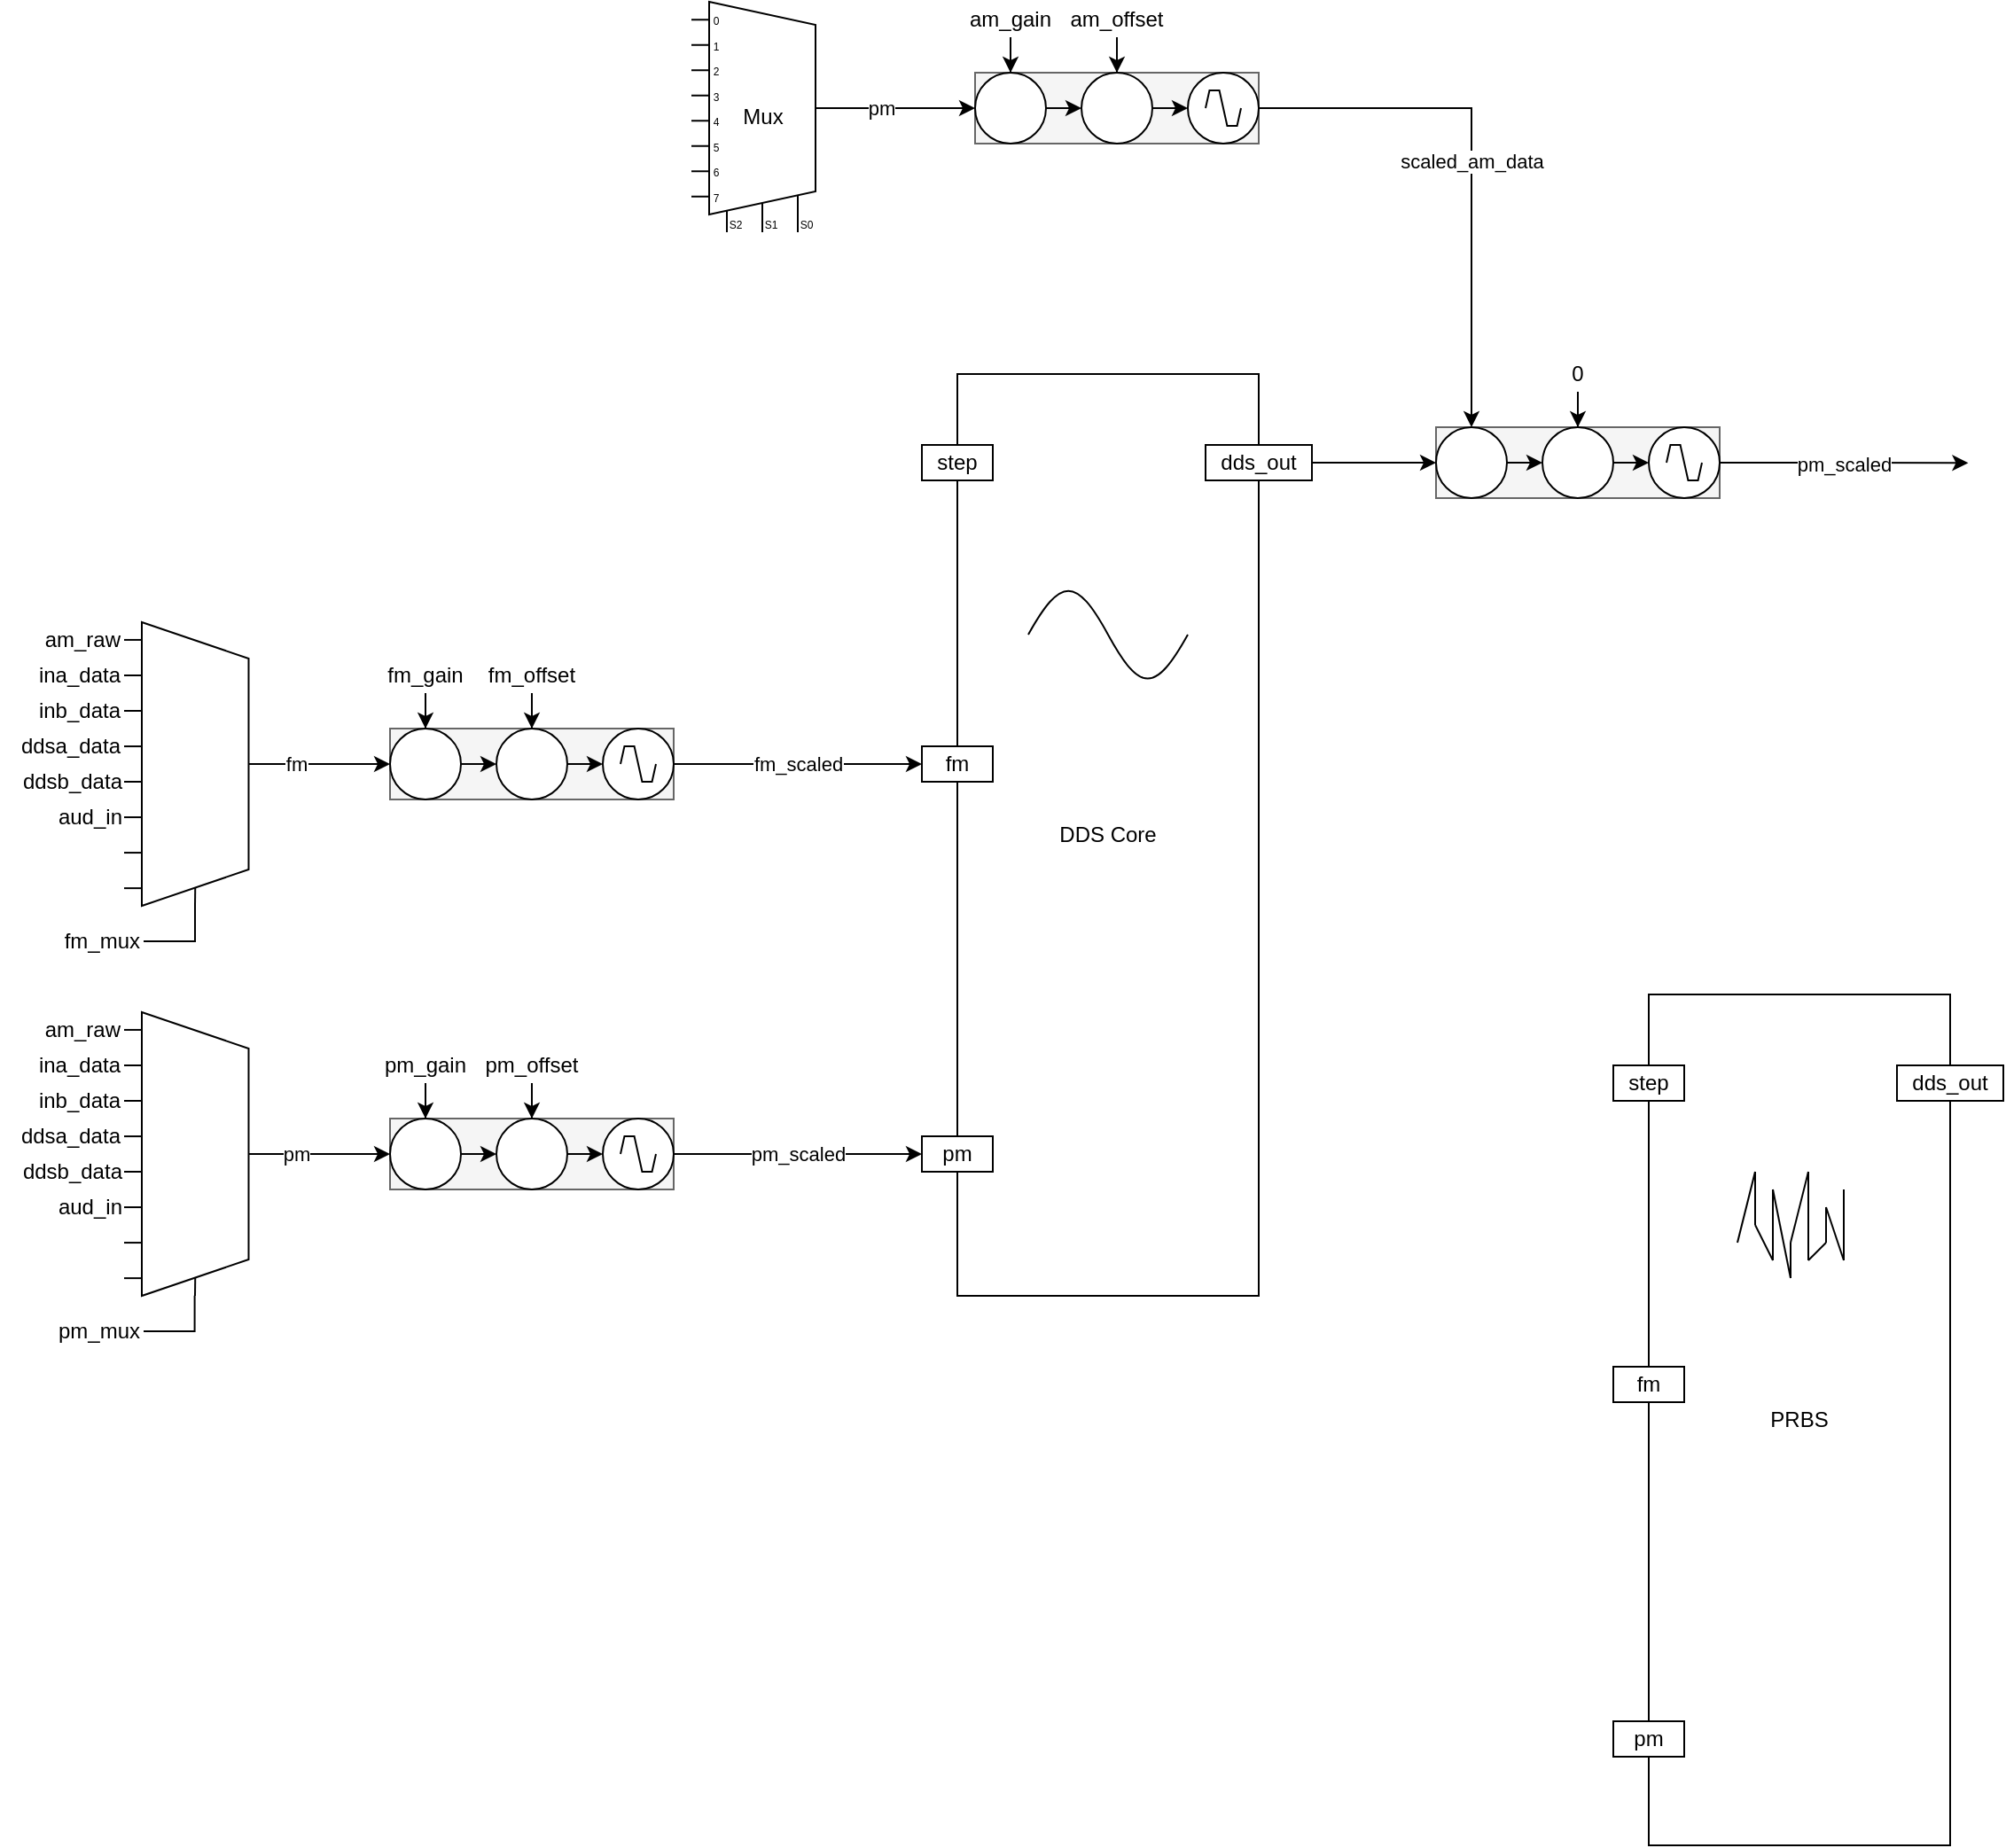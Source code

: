 <mxfile version="12.4.3" type="github" pages="1">
  <diagram id="ARlySnIh4Fg0utdHiu1E" name="Page-1">
    <mxGraphModel dx="1686" dy="1264" grid="1" gridSize="10" guides="1" tooltips="1" connect="1" arrows="1" fold="1" page="1" pageScale="1" pageWidth="4681" pageHeight="3300" math="0" shadow="0">
      <root>
        <mxCell id="0"/>
        <mxCell id="1" parent="0"/>
        <mxCell id="f3gElK0zdPHBt8XRck2W-64" value="PRBS" style="rounded=0;whiteSpace=wrap;html=1;" vertex="1" parent="1">
          <mxGeometry x="1110" y="790" width="170" height="480" as="geometry"/>
        </mxCell>
        <mxCell id="NjvX_le-xmu8w4d36AcX-5" value="DDS Core" style="rounded=0;whiteSpace=wrap;html=1;" parent="1" vertex="1">
          <mxGeometry x="720" y="440" width="170" height="520" as="geometry"/>
        </mxCell>
        <mxCell id="NjvX_le-xmu8w4d36AcX-18" value="fm" style="rounded=0;whiteSpace=wrap;html=1;" parent="1" vertex="1">
          <mxGeometry x="700" y="650" width="40" height="20" as="geometry"/>
        </mxCell>
        <mxCell id="NjvX_le-xmu8w4d36AcX-19" value="pm" style="rounded=0;whiteSpace=wrap;html=1;" parent="1" vertex="1">
          <mxGeometry x="700" y="870" width="40" height="20" as="geometry"/>
        </mxCell>
        <mxCell id="NjvX_le-xmu8w4d36AcX-32" value="pm_scaled" style="edgeStyle=orthogonalEdgeStyle;rounded=0;orthogonalLoop=1;jettySize=auto;html=1;entryX=0;entryY=0.5;entryDx=0;entryDy=0;exitX=1;exitY=0.5;exitDx=0;exitDy=0;" parent="1" source="NjvX_le-xmu8w4d36AcX-39" target="NjvX_le-xmu8w4d36AcX-19" edge="1">
          <mxGeometry relative="1" as="geometry">
            <mxPoint x="640" y="880" as="targetPoint"/>
          </mxGeometry>
        </mxCell>
        <mxCell id="NjvX_le-xmu8w4d36AcX-25" value="pm" style="edgeStyle=orthogonalEdgeStyle;rounded=0;orthogonalLoop=1;jettySize=auto;html=1;exitX=0.5;exitY=0;exitDx=0;exitDy=0;entryX=0;entryY=0.5;entryDx=0;entryDy=0;" parent="1" source="f3gElK0zdPHBt8XRck2W-112" target="NjvX_le-xmu8w4d36AcX-45" edge="1">
          <mxGeometry x="-0.34" relative="1" as="geometry">
            <mxPoint as="offset"/>
            <mxPoint x="310" y="880" as="targetPoint"/>
            <mxPoint x="319.81" y="879.857" as="sourcePoint"/>
          </mxGeometry>
        </mxCell>
        <mxCell id="NjvX_le-xmu8w4d36AcX-27" value="" style="edgeStyle=orthogonalEdgeStyle;rounded=0;orthogonalLoop=1;jettySize=auto;html=1;entryX=0.5;entryY=0;entryDx=0;entryDy=0;" parent="1" source="NjvX_le-xmu8w4d36AcX-28" target="NjvX_le-xmu8w4d36AcX-45" edge="1">
          <mxGeometry relative="1" as="geometry">
            <mxPoint x="420" y="860" as="targetPoint"/>
          </mxGeometry>
        </mxCell>
        <mxCell id="NjvX_le-xmu8w4d36AcX-28" value="pm_gain" style="text;html=1;strokeColor=none;fillColor=none;align=center;verticalAlign=middle;whiteSpace=wrap;rounded=0;" parent="1" vertex="1">
          <mxGeometry x="390" y="820" width="60" height="20" as="geometry"/>
        </mxCell>
        <mxCell id="NjvX_le-xmu8w4d36AcX-29" value="" style="edgeStyle=orthogonalEdgeStyle;rounded=0;orthogonalLoop=1;jettySize=auto;html=1;entryX=0.5;entryY=0;entryDx=0;entryDy=0;" parent="1" source="NjvX_le-xmu8w4d36AcX-30" target="NjvX_le-xmu8w4d36AcX-42" edge="1">
          <mxGeometry relative="1" as="geometry">
            <mxPoint x="500" y="860" as="targetPoint"/>
          </mxGeometry>
        </mxCell>
        <mxCell id="NjvX_le-xmu8w4d36AcX-30" value="&lt;div&gt;pm_offset&lt;/div&gt;" style="text;html=1;strokeColor=none;fillColor=none;align=center;verticalAlign=middle;whiteSpace=wrap;rounded=0;" parent="1" vertex="1">
          <mxGeometry x="450" y="820" width="60" height="20" as="geometry"/>
        </mxCell>
        <mxCell id="f3gElK0zdPHBt8XRck2W-62" style="edgeStyle=orthogonalEdgeStyle;rounded=0;orthogonalLoop=1;jettySize=auto;html=1;exitX=1;exitY=0.5;exitDx=0;exitDy=0;entryX=0;entryY=0.5;entryDx=0;entryDy=0;" edge="1" parent="1" source="NjvX_le-xmu8w4d36AcX-33" target="f3gElK0zdPHBt8XRck2W-52">
          <mxGeometry relative="1" as="geometry"/>
        </mxCell>
        <mxCell id="NjvX_le-xmu8w4d36AcX-33" value="dds_out" style="rounded=0;whiteSpace=wrap;html=1;" parent="1" vertex="1">
          <mxGeometry x="860" y="480" width="60" height="20" as="geometry"/>
        </mxCell>
        <mxCell id="NjvX_le-xmu8w4d36AcX-35" value="step" style="rounded=0;whiteSpace=wrap;html=1;" parent="1" vertex="1">
          <mxGeometry x="700" y="480" width="40" height="20" as="geometry"/>
        </mxCell>
        <mxCell id="NjvX_le-xmu8w4d36AcX-36" value="" style="pointerEvents=1;verticalLabelPosition=bottom;shadow=0;dashed=0;align=center;html=1;verticalAlign=top;shape=mxgraph.electrical.waveforms.sine_wave;" parent="1" vertex="1">
          <mxGeometry x="760" y="554" width="90" height="66.18" as="geometry"/>
        </mxCell>
        <mxCell id="NjvX_le-xmu8w4d36AcX-55" value="" style="group" parent="1" vertex="1" connectable="0">
          <mxGeometry x="400" y="860" width="160" height="40" as="geometry"/>
        </mxCell>
        <mxCell id="NjvX_le-xmu8w4d36AcX-38" value="" style="rounded=0;whiteSpace=wrap;html=1;fillColor=#f5f5f5;strokeColor=#666666;fontColor=#333333;" parent="NjvX_le-xmu8w4d36AcX-55" vertex="1">
          <mxGeometry width="160" height="40" as="geometry"/>
        </mxCell>
        <mxCell id="NjvX_le-xmu8w4d36AcX-48" value="" style="group" parent="NjvX_le-xmu8w4d36AcX-55" vertex="1" connectable="0">
          <mxGeometry width="40" height="40" as="geometry"/>
        </mxCell>
        <mxCell id="NjvX_le-xmu8w4d36AcX-45" value="" style="ellipse;whiteSpace=wrap;html=1;aspect=fixed;" parent="NjvX_le-xmu8w4d36AcX-48" vertex="1">
          <mxGeometry width="40" height="40" as="geometry"/>
        </mxCell>
        <mxCell id="NjvX_le-xmu8w4d36AcX-47" value="" style="shape=image;html=1;verticalAlign=top;verticalLabelPosition=bottom;labelBackgroundColor=#ffffff;imageAspect=0;aspect=fixed;image=https://cdn4.iconfinder.com/data/icons/integral/128/cross-128.png" parent="NjvX_le-xmu8w4d36AcX-48" vertex="1">
          <mxGeometry x="10" y="10" width="20" height="20" as="geometry"/>
        </mxCell>
        <mxCell id="NjvX_le-xmu8w4d36AcX-49" value="" style="group" parent="NjvX_le-xmu8w4d36AcX-55" vertex="1" connectable="0">
          <mxGeometry x="60" width="40" height="40" as="geometry"/>
        </mxCell>
        <mxCell id="NjvX_le-xmu8w4d36AcX-42" value="" style="ellipse;whiteSpace=wrap;html=1;aspect=fixed;" parent="NjvX_le-xmu8w4d36AcX-49" vertex="1">
          <mxGeometry width="40" height="40" as="geometry"/>
        </mxCell>
        <mxCell id="NjvX_le-xmu8w4d36AcX-44" value="" style="shape=image;html=1;verticalAlign=top;verticalLabelPosition=bottom;labelBackgroundColor=#ffffff;imageAspect=0;aspect=fixed;image=https://cdn4.iconfinder.com/data/icons/integral/128/plus-128.png" parent="NjvX_le-xmu8w4d36AcX-49" vertex="1">
          <mxGeometry x="10" y="10" width="20" height="20" as="geometry"/>
        </mxCell>
        <mxCell id="NjvX_le-xmu8w4d36AcX-22" value="" style="edgeStyle=orthogonalEdgeStyle;rounded=0;orthogonalLoop=1;jettySize=auto;html=1;exitX=1;exitY=0.5;exitDx=0;exitDy=0;entryX=0;entryY=0.5;entryDx=0;entryDy=0;" parent="NjvX_le-xmu8w4d36AcX-55" source="NjvX_le-xmu8w4d36AcX-45" target="NjvX_le-xmu8w4d36AcX-42" edge="1">
          <mxGeometry relative="1" as="geometry">
            <mxPoint x="40" y="20" as="sourcePoint"/>
            <mxPoint x="80" y="20" as="targetPoint"/>
          </mxGeometry>
        </mxCell>
        <mxCell id="NjvX_le-xmu8w4d36AcX-53" value="" style="group" parent="NjvX_le-xmu8w4d36AcX-55" vertex="1" connectable="0">
          <mxGeometry x="120" width="40" height="40" as="geometry"/>
        </mxCell>
        <mxCell id="NjvX_le-xmu8w4d36AcX-39" value="" style="ellipse;whiteSpace=wrap;html=1;aspect=fixed;" parent="NjvX_le-xmu8w4d36AcX-53" vertex="1">
          <mxGeometry width="40" height="40" as="geometry"/>
        </mxCell>
        <mxCell id="NjvX_le-xmu8w4d36AcX-37" value="" style="pointerEvents=1;verticalLabelPosition=bottom;shadow=0;dashed=0;align=center;html=1;verticalAlign=top;shape=mxgraph.electrical.waveforms.slow_square_wave;" parent="NjvX_le-xmu8w4d36AcX-53" vertex="1">
          <mxGeometry x="10" y="10" width="20" height="20" as="geometry"/>
        </mxCell>
        <mxCell id="NjvX_le-xmu8w4d36AcX-41" style="edgeStyle=orthogonalEdgeStyle;rounded=0;orthogonalLoop=1;jettySize=auto;html=1;exitX=1;exitY=0.5;exitDx=0;exitDy=0;entryX=0;entryY=0.5;entryDx=0;entryDy=0;" parent="NjvX_le-xmu8w4d36AcX-55" source="NjvX_le-xmu8w4d36AcX-42" target="NjvX_le-xmu8w4d36AcX-39" edge="1">
          <mxGeometry relative="1" as="geometry">
            <mxPoint x="120" y="20" as="sourcePoint"/>
          </mxGeometry>
        </mxCell>
        <mxCell id="f3gElK0zdPHBt8XRck2W-1" value="fm_scaled" style="edgeStyle=orthogonalEdgeStyle;rounded=0;orthogonalLoop=1;jettySize=auto;html=1;exitX=1;exitY=0.5;exitDx=0;exitDy=0;entryX=0;entryY=0.5;entryDx=0;entryDy=0;" edge="1" parent="1" source="f3gElK0zdPHBt8XRck2W-18" target="NjvX_le-xmu8w4d36AcX-18">
          <mxGeometry relative="1" as="geometry">
            <mxPoint x="700" y="660" as="targetPoint"/>
          </mxGeometry>
        </mxCell>
        <mxCell id="f3gElK0zdPHBt8XRck2W-2" value="fm" style="edgeStyle=orthogonalEdgeStyle;rounded=0;orthogonalLoop=1;jettySize=auto;html=1;exitX=0.5;exitY=0;exitDx=0;exitDy=0;entryX=0;entryY=0.5;entryDx=0;entryDy=0;" edge="1" parent="1" source="f3gElK0zdPHBt8XRck2W-92" target="f3gElK0zdPHBt8XRck2W-11">
          <mxGeometry x="-0.34" relative="1" as="geometry">
            <mxPoint as="offset"/>
            <mxPoint x="310" y="660" as="targetPoint"/>
            <mxPoint x="319.81" y="659.857" as="sourcePoint"/>
          </mxGeometry>
        </mxCell>
        <mxCell id="f3gElK0zdPHBt8XRck2W-4" value="" style="edgeStyle=orthogonalEdgeStyle;rounded=0;orthogonalLoop=1;jettySize=auto;html=1;entryX=0.5;entryY=0;entryDx=0;entryDy=0;" edge="1" parent="1" source="f3gElK0zdPHBt8XRck2W-5" target="f3gElK0zdPHBt8XRck2W-11">
          <mxGeometry relative="1" as="geometry">
            <mxPoint x="420" y="640" as="targetPoint"/>
          </mxGeometry>
        </mxCell>
        <mxCell id="f3gElK0zdPHBt8XRck2W-5" value="fm_gain" style="text;html=1;strokeColor=none;fillColor=none;align=center;verticalAlign=middle;whiteSpace=wrap;rounded=0;" vertex="1" parent="1">
          <mxGeometry x="390" y="600" width="60" height="20" as="geometry"/>
        </mxCell>
        <mxCell id="f3gElK0zdPHBt8XRck2W-6" value="" style="edgeStyle=orthogonalEdgeStyle;rounded=0;orthogonalLoop=1;jettySize=auto;html=1;entryX=0.5;entryY=0;entryDx=0;entryDy=0;" edge="1" parent="1" source="f3gElK0zdPHBt8XRck2W-7" target="f3gElK0zdPHBt8XRck2W-14">
          <mxGeometry relative="1" as="geometry">
            <mxPoint x="500" y="640" as="targetPoint"/>
          </mxGeometry>
        </mxCell>
        <mxCell id="f3gElK0zdPHBt8XRck2W-7" value="&lt;div&gt;fm_offset&lt;/div&gt;" style="text;html=1;strokeColor=none;fillColor=none;align=center;verticalAlign=middle;whiteSpace=wrap;rounded=0;" vertex="1" parent="1">
          <mxGeometry x="450" y="600" width="60" height="20" as="geometry"/>
        </mxCell>
        <mxCell id="f3gElK0zdPHBt8XRck2W-8" value="" style="group" vertex="1" connectable="0" parent="1">
          <mxGeometry x="400" y="640" width="160" height="40" as="geometry"/>
        </mxCell>
        <mxCell id="f3gElK0zdPHBt8XRck2W-9" value="" style="rounded=0;whiteSpace=wrap;html=1;fillColor=#f5f5f5;strokeColor=#666666;fontColor=#333333;" vertex="1" parent="f3gElK0zdPHBt8XRck2W-8">
          <mxGeometry width="160" height="40" as="geometry"/>
        </mxCell>
        <mxCell id="f3gElK0zdPHBt8XRck2W-10" value="" style="group" vertex="1" connectable="0" parent="f3gElK0zdPHBt8XRck2W-8">
          <mxGeometry width="40" height="40" as="geometry"/>
        </mxCell>
        <mxCell id="f3gElK0zdPHBt8XRck2W-11" value="" style="ellipse;whiteSpace=wrap;html=1;aspect=fixed;" vertex="1" parent="f3gElK0zdPHBt8XRck2W-10">
          <mxGeometry width="40" height="40" as="geometry"/>
        </mxCell>
        <mxCell id="f3gElK0zdPHBt8XRck2W-12" value="" style="shape=image;html=1;verticalAlign=top;verticalLabelPosition=bottom;labelBackgroundColor=#ffffff;imageAspect=0;aspect=fixed;image=https://cdn4.iconfinder.com/data/icons/integral/128/cross-128.png" vertex="1" parent="f3gElK0zdPHBt8XRck2W-10">
          <mxGeometry x="10" y="10" width="20" height="20" as="geometry"/>
        </mxCell>
        <mxCell id="f3gElK0zdPHBt8XRck2W-13" value="" style="group" vertex="1" connectable="0" parent="f3gElK0zdPHBt8XRck2W-8">
          <mxGeometry x="60" width="40" height="40" as="geometry"/>
        </mxCell>
        <mxCell id="f3gElK0zdPHBt8XRck2W-14" value="" style="ellipse;whiteSpace=wrap;html=1;aspect=fixed;" vertex="1" parent="f3gElK0zdPHBt8XRck2W-13">
          <mxGeometry width="40" height="40" as="geometry"/>
        </mxCell>
        <mxCell id="f3gElK0zdPHBt8XRck2W-15" value="" style="shape=image;html=1;verticalAlign=top;verticalLabelPosition=bottom;labelBackgroundColor=#ffffff;imageAspect=0;aspect=fixed;image=https://cdn4.iconfinder.com/data/icons/integral/128/plus-128.png" vertex="1" parent="f3gElK0zdPHBt8XRck2W-13">
          <mxGeometry x="10" y="10" width="20" height="20" as="geometry"/>
        </mxCell>
        <mxCell id="f3gElK0zdPHBt8XRck2W-16" value="" style="edgeStyle=orthogonalEdgeStyle;rounded=0;orthogonalLoop=1;jettySize=auto;html=1;exitX=1;exitY=0.5;exitDx=0;exitDy=0;entryX=0;entryY=0.5;entryDx=0;entryDy=0;" edge="1" parent="f3gElK0zdPHBt8XRck2W-8" source="f3gElK0zdPHBt8XRck2W-11" target="f3gElK0zdPHBt8XRck2W-14">
          <mxGeometry relative="1" as="geometry">
            <mxPoint x="40" y="20" as="sourcePoint"/>
            <mxPoint x="80" y="20" as="targetPoint"/>
          </mxGeometry>
        </mxCell>
        <mxCell id="f3gElK0zdPHBt8XRck2W-17" value="" style="group" vertex="1" connectable="0" parent="f3gElK0zdPHBt8XRck2W-8">
          <mxGeometry x="120" width="40" height="40" as="geometry"/>
        </mxCell>
        <mxCell id="f3gElK0zdPHBt8XRck2W-18" value="" style="ellipse;whiteSpace=wrap;html=1;aspect=fixed;" vertex="1" parent="f3gElK0zdPHBt8XRck2W-17">
          <mxGeometry width="40" height="40" as="geometry"/>
        </mxCell>
        <mxCell id="f3gElK0zdPHBt8XRck2W-19" value="" style="pointerEvents=1;verticalLabelPosition=bottom;shadow=0;dashed=0;align=center;html=1;verticalAlign=top;shape=mxgraph.electrical.waveforms.slow_square_wave;" vertex="1" parent="f3gElK0zdPHBt8XRck2W-17">
          <mxGeometry x="10" y="10" width="20" height="20" as="geometry"/>
        </mxCell>
        <mxCell id="f3gElK0zdPHBt8XRck2W-20" style="edgeStyle=orthogonalEdgeStyle;rounded=0;orthogonalLoop=1;jettySize=auto;html=1;exitX=1;exitY=0.5;exitDx=0;exitDy=0;entryX=0;entryY=0.5;entryDx=0;entryDy=0;" edge="1" parent="f3gElK0zdPHBt8XRck2W-8" source="f3gElK0zdPHBt8XRck2W-14" target="f3gElK0zdPHBt8XRck2W-18">
          <mxGeometry relative="1" as="geometry">
            <mxPoint x="120" y="20" as="sourcePoint"/>
          </mxGeometry>
        </mxCell>
        <mxCell id="f3gElK0zdPHBt8XRck2W-23" value="scaled_am_data" style="edgeStyle=orthogonalEdgeStyle;rounded=0;orthogonalLoop=1;jettySize=auto;html=1;entryX=0.5;entryY=0;entryDx=0;entryDy=0;exitX=1;exitY=0.5;exitDx=0;exitDy=0;" edge="1" parent="1" source="f3gElK0zdPHBt8XRck2W-40" target="f3gElK0zdPHBt8XRck2W-52">
          <mxGeometry x="-0.2" y="-30" relative="1" as="geometry">
            <mxPoint x="1030.207" y="290.138" as="targetPoint"/>
            <mxPoint x="30" y="30" as="offset"/>
          </mxGeometry>
        </mxCell>
        <mxCell id="f3gElK0zdPHBt8XRck2W-24" value="pm" style="edgeStyle=orthogonalEdgeStyle;rounded=0;orthogonalLoop=1;jettySize=auto;html=1;exitX=1;exitY=0.5;exitDx=0;exitDy=-5;exitPerimeter=0;entryX=0;entryY=0.5;entryDx=0;entryDy=0;" edge="1" parent="1" source="f3gElK0zdPHBt8XRck2W-25" target="f3gElK0zdPHBt8XRck2W-33">
          <mxGeometry x="-0.34" relative="1" as="geometry">
            <mxPoint as="offset"/>
            <mxPoint x="640" y="290" as="targetPoint"/>
          </mxGeometry>
        </mxCell>
        <mxCell id="f3gElK0zdPHBt8XRck2W-25" value="Mux" style="shadow=0;dashed=0;align=center;html=1;strokeWidth=1;shape=mxgraph.electrical.abstract.mux2;selectorPins=3;" vertex="1" parent="1">
          <mxGeometry x="570" y="230" width="80" height="130" as="geometry"/>
        </mxCell>
        <mxCell id="f3gElK0zdPHBt8XRck2W-26" value="" style="edgeStyle=orthogonalEdgeStyle;rounded=0;orthogonalLoop=1;jettySize=auto;html=1;entryX=0.5;entryY=0;entryDx=0;entryDy=0;" edge="1" parent="1" source="f3gElK0zdPHBt8XRck2W-27" target="f3gElK0zdPHBt8XRck2W-33">
          <mxGeometry relative="1" as="geometry">
            <mxPoint x="750" y="270" as="targetPoint"/>
          </mxGeometry>
        </mxCell>
        <mxCell id="f3gElK0zdPHBt8XRck2W-27" value="am_gain" style="text;html=1;strokeColor=none;fillColor=none;align=center;verticalAlign=middle;whiteSpace=wrap;rounded=0;" vertex="1" parent="1">
          <mxGeometry x="720" y="230" width="60" height="20" as="geometry"/>
        </mxCell>
        <mxCell id="f3gElK0zdPHBt8XRck2W-28" value="" style="edgeStyle=orthogonalEdgeStyle;rounded=0;orthogonalLoop=1;jettySize=auto;html=1;entryX=0.5;entryY=0;entryDx=0;entryDy=0;" edge="1" parent="1" source="f3gElK0zdPHBt8XRck2W-29" target="f3gElK0zdPHBt8XRck2W-36">
          <mxGeometry relative="1" as="geometry">
            <mxPoint x="830" y="270" as="targetPoint"/>
          </mxGeometry>
        </mxCell>
        <mxCell id="f3gElK0zdPHBt8XRck2W-29" value="&lt;div&gt;am_offset&lt;/div&gt;" style="text;html=1;strokeColor=none;fillColor=none;align=center;verticalAlign=middle;whiteSpace=wrap;rounded=0;" vertex="1" parent="1">
          <mxGeometry x="780" y="230" width="60" height="20" as="geometry"/>
        </mxCell>
        <mxCell id="f3gElK0zdPHBt8XRck2W-30" value="" style="group" vertex="1" connectable="0" parent="1">
          <mxGeometry x="730" y="270" width="160" height="40" as="geometry"/>
        </mxCell>
        <mxCell id="f3gElK0zdPHBt8XRck2W-31" value="" style="rounded=0;whiteSpace=wrap;html=1;fillColor=#f5f5f5;strokeColor=#666666;fontColor=#333333;" vertex="1" parent="f3gElK0zdPHBt8XRck2W-30">
          <mxGeometry width="160" height="40" as="geometry"/>
        </mxCell>
        <mxCell id="f3gElK0zdPHBt8XRck2W-32" value="" style="group" vertex="1" connectable="0" parent="f3gElK0zdPHBt8XRck2W-30">
          <mxGeometry width="40" height="40" as="geometry"/>
        </mxCell>
        <mxCell id="f3gElK0zdPHBt8XRck2W-33" value="" style="ellipse;whiteSpace=wrap;html=1;aspect=fixed;" vertex="1" parent="f3gElK0zdPHBt8XRck2W-32">
          <mxGeometry width="40" height="40" as="geometry"/>
        </mxCell>
        <mxCell id="f3gElK0zdPHBt8XRck2W-34" value="" style="shape=image;html=1;verticalAlign=top;verticalLabelPosition=bottom;labelBackgroundColor=#ffffff;imageAspect=0;aspect=fixed;image=https://cdn4.iconfinder.com/data/icons/integral/128/cross-128.png" vertex="1" parent="f3gElK0zdPHBt8XRck2W-32">
          <mxGeometry x="10" y="10" width="20" height="20" as="geometry"/>
        </mxCell>
        <mxCell id="f3gElK0zdPHBt8XRck2W-35" value="" style="group" vertex="1" connectable="0" parent="f3gElK0zdPHBt8XRck2W-30">
          <mxGeometry x="60" width="40" height="40" as="geometry"/>
        </mxCell>
        <mxCell id="f3gElK0zdPHBt8XRck2W-36" value="" style="ellipse;whiteSpace=wrap;html=1;aspect=fixed;" vertex="1" parent="f3gElK0zdPHBt8XRck2W-35">
          <mxGeometry width="40" height="40" as="geometry"/>
        </mxCell>
        <mxCell id="f3gElK0zdPHBt8XRck2W-37" value="" style="shape=image;html=1;verticalAlign=top;verticalLabelPosition=bottom;labelBackgroundColor=#ffffff;imageAspect=0;aspect=fixed;image=https://cdn4.iconfinder.com/data/icons/integral/128/plus-128.png" vertex="1" parent="f3gElK0zdPHBt8XRck2W-35">
          <mxGeometry x="10" y="10" width="20" height="20" as="geometry"/>
        </mxCell>
        <mxCell id="f3gElK0zdPHBt8XRck2W-38" value="" style="edgeStyle=orthogonalEdgeStyle;rounded=0;orthogonalLoop=1;jettySize=auto;html=1;exitX=1;exitY=0.5;exitDx=0;exitDy=0;entryX=0;entryY=0.5;entryDx=0;entryDy=0;" edge="1" parent="f3gElK0zdPHBt8XRck2W-30" source="f3gElK0zdPHBt8XRck2W-33" target="f3gElK0zdPHBt8XRck2W-36">
          <mxGeometry relative="1" as="geometry">
            <mxPoint x="40" y="20" as="sourcePoint"/>
            <mxPoint x="80" y="20" as="targetPoint"/>
          </mxGeometry>
        </mxCell>
        <mxCell id="f3gElK0zdPHBt8XRck2W-39" value="" style="group" vertex="1" connectable="0" parent="f3gElK0zdPHBt8XRck2W-30">
          <mxGeometry x="120" width="40" height="40" as="geometry"/>
        </mxCell>
        <mxCell id="f3gElK0zdPHBt8XRck2W-40" value="" style="ellipse;whiteSpace=wrap;html=1;aspect=fixed;" vertex="1" parent="f3gElK0zdPHBt8XRck2W-39">
          <mxGeometry width="40" height="40" as="geometry"/>
        </mxCell>
        <mxCell id="f3gElK0zdPHBt8XRck2W-41" value="" style="pointerEvents=1;verticalLabelPosition=bottom;shadow=0;dashed=0;align=center;html=1;verticalAlign=top;shape=mxgraph.electrical.waveforms.slow_square_wave;" vertex="1" parent="f3gElK0zdPHBt8XRck2W-39">
          <mxGeometry x="10" y="10" width="20" height="20" as="geometry"/>
        </mxCell>
        <mxCell id="f3gElK0zdPHBt8XRck2W-42" style="edgeStyle=orthogonalEdgeStyle;rounded=0;orthogonalLoop=1;jettySize=auto;html=1;exitX=1;exitY=0.5;exitDx=0;exitDy=0;entryX=0;entryY=0.5;entryDx=0;entryDy=0;" edge="1" parent="f3gElK0zdPHBt8XRck2W-30" source="f3gElK0zdPHBt8XRck2W-36" target="f3gElK0zdPHBt8XRck2W-40">
          <mxGeometry relative="1" as="geometry">
            <mxPoint x="120" y="20" as="sourcePoint"/>
          </mxGeometry>
        </mxCell>
        <mxCell id="f3gElK0zdPHBt8XRck2W-44" value="pm_scaled" style="edgeStyle=orthogonalEdgeStyle;rounded=0;orthogonalLoop=1;jettySize=auto;html=1;entryX=0;entryY=0.5;entryDx=0;entryDy=0;exitX=1;exitY=0.5;exitDx=0;exitDy=0;" edge="1" parent="1" source="f3gElK0zdPHBt8XRck2W-59">
          <mxGeometry relative="1" as="geometry">
            <mxPoint x="1290.207" y="490.138" as="targetPoint"/>
          </mxGeometry>
        </mxCell>
        <mxCell id="f3gElK0zdPHBt8XRck2W-47" value="" style="edgeStyle=orthogonalEdgeStyle;rounded=0;orthogonalLoop=1;jettySize=auto;html=1;entryX=0.5;entryY=0;entryDx=0;entryDy=0;" edge="1" parent="1" source="f3gElK0zdPHBt8XRck2W-48" target="f3gElK0zdPHBt8XRck2W-55">
          <mxGeometry relative="1" as="geometry">
            <mxPoint x="1090" y="470" as="targetPoint"/>
          </mxGeometry>
        </mxCell>
        <mxCell id="f3gElK0zdPHBt8XRck2W-48" value="0" style="text;html=1;strokeColor=none;fillColor=none;align=center;verticalAlign=middle;whiteSpace=wrap;rounded=0;" vertex="1" parent="1">
          <mxGeometry x="1040" y="430" width="60" height="20" as="geometry"/>
        </mxCell>
        <mxCell id="f3gElK0zdPHBt8XRck2W-49" value="" style="group" vertex="1" connectable="0" parent="1">
          <mxGeometry x="990" y="470" width="160" height="40" as="geometry"/>
        </mxCell>
        <mxCell id="f3gElK0zdPHBt8XRck2W-50" value="" style="rounded=0;whiteSpace=wrap;html=1;fillColor=#f5f5f5;strokeColor=#666666;fontColor=#333333;" vertex="1" parent="f3gElK0zdPHBt8XRck2W-49">
          <mxGeometry width="160" height="40" as="geometry"/>
        </mxCell>
        <mxCell id="f3gElK0zdPHBt8XRck2W-51" value="" style="group" vertex="1" connectable="0" parent="f3gElK0zdPHBt8XRck2W-49">
          <mxGeometry width="40" height="40" as="geometry"/>
        </mxCell>
        <mxCell id="f3gElK0zdPHBt8XRck2W-52" value="" style="ellipse;whiteSpace=wrap;html=1;aspect=fixed;" vertex="1" parent="f3gElK0zdPHBt8XRck2W-51">
          <mxGeometry width="40" height="40" as="geometry"/>
        </mxCell>
        <mxCell id="f3gElK0zdPHBt8XRck2W-53" value="" style="shape=image;html=1;verticalAlign=top;verticalLabelPosition=bottom;labelBackgroundColor=#ffffff;imageAspect=0;aspect=fixed;image=https://cdn4.iconfinder.com/data/icons/integral/128/cross-128.png" vertex="1" parent="f3gElK0zdPHBt8XRck2W-51">
          <mxGeometry x="10" y="10" width="20" height="20" as="geometry"/>
        </mxCell>
        <mxCell id="f3gElK0zdPHBt8XRck2W-54" value="" style="group" vertex="1" connectable="0" parent="f3gElK0zdPHBt8XRck2W-49">
          <mxGeometry x="60" width="40" height="40" as="geometry"/>
        </mxCell>
        <mxCell id="f3gElK0zdPHBt8XRck2W-55" value="" style="ellipse;whiteSpace=wrap;html=1;aspect=fixed;" vertex="1" parent="f3gElK0zdPHBt8XRck2W-54">
          <mxGeometry width="40" height="40" as="geometry"/>
        </mxCell>
        <mxCell id="f3gElK0zdPHBt8XRck2W-56" value="" style="shape=image;html=1;verticalAlign=top;verticalLabelPosition=bottom;labelBackgroundColor=#ffffff;imageAspect=0;aspect=fixed;image=https://cdn4.iconfinder.com/data/icons/integral/128/plus-128.png" vertex="1" parent="f3gElK0zdPHBt8XRck2W-54">
          <mxGeometry x="10" y="10" width="20" height="20" as="geometry"/>
        </mxCell>
        <mxCell id="f3gElK0zdPHBt8XRck2W-57" value="" style="edgeStyle=orthogonalEdgeStyle;rounded=0;orthogonalLoop=1;jettySize=auto;html=1;exitX=1;exitY=0.5;exitDx=0;exitDy=0;entryX=0;entryY=0.5;entryDx=0;entryDy=0;" edge="1" parent="f3gElK0zdPHBt8XRck2W-49" source="f3gElK0zdPHBt8XRck2W-52" target="f3gElK0zdPHBt8XRck2W-55">
          <mxGeometry relative="1" as="geometry">
            <mxPoint x="40" y="20" as="sourcePoint"/>
            <mxPoint x="80" y="20" as="targetPoint"/>
          </mxGeometry>
        </mxCell>
        <mxCell id="f3gElK0zdPHBt8XRck2W-58" value="" style="group" vertex="1" connectable="0" parent="f3gElK0zdPHBt8XRck2W-49">
          <mxGeometry x="120" width="40" height="40" as="geometry"/>
        </mxCell>
        <mxCell id="f3gElK0zdPHBt8XRck2W-59" value="" style="ellipse;whiteSpace=wrap;html=1;aspect=fixed;" vertex="1" parent="f3gElK0zdPHBt8XRck2W-58">
          <mxGeometry width="40" height="40" as="geometry"/>
        </mxCell>
        <mxCell id="f3gElK0zdPHBt8XRck2W-60" value="" style="pointerEvents=1;verticalLabelPosition=bottom;shadow=0;dashed=0;align=center;html=1;verticalAlign=top;shape=mxgraph.electrical.waveforms.slow_square_wave;" vertex="1" parent="f3gElK0zdPHBt8XRck2W-58">
          <mxGeometry x="10" y="10" width="20" height="20" as="geometry"/>
        </mxCell>
        <mxCell id="f3gElK0zdPHBt8XRck2W-61" style="edgeStyle=orthogonalEdgeStyle;rounded=0;orthogonalLoop=1;jettySize=auto;html=1;exitX=1;exitY=0.5;exitDx=0;exitDy=0;entryX=0;entryY=0.5;entryDx=0;entryDy=0;" edge="1" parent="f3gElK0zdPHBt8XRck2W-49" source="f3gElK0zdPHBt8XRck2W-55" target="f3gElK0zdPHBt8XRck2W-59">
          <mxGeometry relative="1" as="geometry">
            <mxPoint x="120" y="20" as="sourcePoint"/>
          </mxGeometry>
        </mxCell>
        <mxCell id="f3gElK0zdPHBt8XRck2W-65" value="fm" style="rounded=0;whiteSpace=wrap;html=1;" vertex="1" parent="1">
          <mxGeometry x="1090" y="1000" width="40" height="20" as="geometry"/>
        </mxCell>
        <mxCell id="f3gElK0zdPHBt8XRck2W-66" value="pm" style="rounded=0;whiteSpace=wrap;html=1;" vertex="1" parent="1">
          <mxGeometry x="1090" y="1200" width="40" height="20" as="geometry"/>
        </mxCell>
        <mxCell id="f3gElK0zdPHBt8XRck2W-67" value="dds_out" style="rounded=0;whiteSpace=wrap;html=1;" vertex="1" parent="1">
          <mxGeometry x="1250" y="830" width="60" height="20" as="geometry"/>
        </mxCell>
        <mxCell id="f3gElK0zdPHBt8XRck2W-68" value="step" style="rounded=0;whiteSpace=wrap;html=1;" vertex="1" parent="1">
          <mxGeometry x="1090" y="830" width="40" height="20" as="geometry"/>
        </mxCell>
        <mxCell id="f3gElK0zdPHBt8XRck2W-83" value="" style="group" vertex="1" connectable="0" parent="1">
          <mxGeometry x="1160" y="890" width="60" height="60" as="geometry"/>
        </mxCell>
        <mxCell id="f3gElK0zdPHBt8XRck2W-70" value="" style="endArrow=none;html=1;" edge="1" parent="f3gElK0zdPHBt8XRck2W-83">
          <mxGeometry width="50" height="50" relative="1" as="geometry">
            <mxPoint y="40" as="sourcePoint"/>
            <mxPoint x="10" as="targetPoint"/>
          </mxGeometry>
        </mxCell>
        <mxCell id="f3gElK0zdPHBt8XRck2W-72" value="" style="endArrow=none;html=1;" edge="1" parent="f3gElK0zdPHBt8XRck2W-83">
          <mxGeometry width="50" height="50" relative="1" as="geometry">
            <mxPoint x="10" y="30" as="sourcePoint"/>
            <mxPoint x="10" as="targetPoint"/>
          </mxGeometry>
        </mxCell>
        <mxCell id="f3gElK0zdPHBt8XRck2W-73" value="" style="endArrow=none;html=1;" edge="1" parent="f3gElK0zdPHBt8XRck2W-83">
          <mxGeometry width="50" height="50" relative="1" as="geometry">
            <mxPoint x="20" y="50" as="sourcePoint"/>
            <mxPoint x="10" y="30" as="targetPoint"/>
          </mxGeometry>
        </mxCell>
        <mxCell id="f3gElK0zdPHBt8XRck2W-74" value="" style="endArrow=none;html=1;" edge="1" parent="f3gElK0zdPHBt8XRck2W-83">
          <mxGeometry width="50" height="50" relative="1" as="geometry">
            <mxPoint x="20" y="50" as="sourcePoint"/>
            <mxPoint x="20" y="10" as="targetPoint"/>
          </mxGeometry>
        </mxCell>
        <mxCell id="f3gElK0zdPHBt8XRck2W-75" value="" style="endArrow=none;html=1;" edge="1" parent="f3gElK0zdPHBt8XRck2W-83">
          <mxGeometry width="50" height="50" relative="1" as="geometry">
            <mxPoint x="30" y="60" as="sourcePoint"/>
            <mxPoint x="20" y="10" as="targetPoint"/>
          </mxGeometry>
        </mxCell>
        <mxCell id="f3gElK0zdPHBt8XRck2W-76" value="" style="endArrow=none;html=1;" edge="1" parent="f3gElK0zdPHBt8XRck2W-83">
          <mxGeometry width="50" height="50" relative="1" as="geometry">
            <mxPoint x="30" y="60" as="sourcePoint"/>
            <mxPoint x="30" y="40" as="targetPoint"/>
          </mxGeometry>
        </mxCell>
        <mxCell id="f3gElK0zdPHBt8XRck2W-77" value="" style="endArrow=none;html=1;" edge="1" parent="f3gElK0zdPHBt8XRck2W-83">
          <mxGeometry width="50" height="50" relative="1" as="geometry">
            <mxPoint x="40" as="sourcePoint"/>
            <mxPoint x="30" y="40" as="targetPoint"/>
          </mxGeometry>
        </mxCell>
        <mxCell id="f3gElK0zdPHBt8XRck2W-78" value="" style="endArrow=none;html=1;" edge="1" parent="f3gElK0zdPHBt8XRck2W-83">
          <mxGeometry width="50" height="50" relative="1" as="geometry">
            <mxPoint x="40" y="50" as="sourcePoint"/>
            <mxPoint x="40" as="targetPoint"/>
          </mxGeometry>
        </mxCell>
        <mxCell id="f3gElK0zdPHBt8XRck2W-79" value="" style="endArrow=none;html=1;" edge="1" parent="f3gElK0zdPHBt8XRck2W-83">
          <mxGeometry width="50" height="50" relative="1" as="geometry">
            <mxPoint x="50" y="40" as="sourcePoint"/>
            <mxPoint x="40" y="50" as="targetPoint"/>
          </mxGeometry>
        </mxCell>
        <mxCell id="f3gElK0zdPHBt8XRck2W-80" value="" style="endArrow=none;html=1;" edge="1" parent="f3gElK0zdPHBt8XRck2W-83">
          <mxGeometry width="50" height="50" relative="1" as="geometry">
            <mxPoint x="50" y="40" as="sourcePoint"/>
            <mxPoint x="50" y="20" as="targetPoint"/>
          </mxGeometry>
        </mxCell>
        <mxCell id="f3gElK0zdPHBt8XRck2W-81" value="" style="endArrow=none;html=1;" edge="1" parent="f3gElK0zdPHBt8XRck2W-83">
          <mxGeometry width="50" height="50" relative="1" as="geometry">
            <mxPoint x="50" y="20" as="sourcePoint"/>
            <mxPoint x="60" y="50" as="targetPoint"/>
          </mxGeometry>
        </mxCell>
        <mxCell id="f3gElK0zdPHBt8XRck2W-82" value="" style="endArrow=none;html=1;" edge="1" parent="f3gElK0zdPHBt8XRck2W-83">
          <mxGeometry width="50" height="50" relative="1" as="geometry">
            <mxPoint x="60" y="50" as="sourcePoint"/>
            <mxPoint x="60" y="10" as="targetPoint"/>
          </mxGeometry>
        </mxCell>
        <mxCell id="f3gElK0zdPHBt8XRck2W-109" value="" style="group" vertex="1" connectable="0" parent="1">
          <mxGeometry x="210.12" y="589.97" width="160" height="150.03" as="geometry"/>
        </mxCell>
        <mxCell id="f3gElK0zdPHBt8XRck2W-92" value="" style="shape=trapezoid;perimeter=trapezoidPerimeter;whiteSpace=wrap;html=1;rotation=90;size=0.128;" vertex="1" parent="f3gElK0zdPHBt8XRck2W-109">
          <mxGeometry y="39.91" width="160" height="60.25" as="geometry"/>
        </mxCell>
        <mxCell id="f3gElK0zdPHBt8XRck2W-99" value="" style="endArrow=none;html=1;" edge="1" parent="f3gElK0zdPHBt8XRck2W-109">
          <mxGeometry width="50" height="50" relative="1" as="geometry">
            <mxPoint x="39.88" as="sourcePoint"/>
            <mxPoint x="49.88" as="targetPoint"/>
          </mxGeometry>
        </mxCell>
        <mxCell id="f3gElK0zdPHBt8XRck2W-100" value="" style="endArrow=none;html=1;" edge="1" parent="f3gElK0zdPHBt8XRck2W-109">
          <mxGeometry width="50" height="50" relative="1" as="geometry">
            <mxPoint x="39.88" y="20.03" as="sourcePoint"/>
            <mxPoint x="49.88" y="20.03" as="targetPoint"/>
          </mxGeometry>
        </mxCell>
        <mxCell id="f3gElK0zdPHBt8XRck2W-101" value="" style="endArrow=none;html=1;" edge="1" parent="f3gElK0zdPHBt8XRck2W-109">
          <mxGeometry width="50" height="50" relative="1" as="geometry">
            <mxPoint x="39.88" y="40.03" as="sourcePoint"/>
            <mxPoint x="49.88" y="40.03" as="targetPoint"/>
          </mxGeometry>
        </mxCell>
        <mxCell id="f3gElK0zdPHBt8XRck2W-102" value="" style="endArrow=none;html=1;" edge="1" parent="f3gElK0zdPHBt8XRck2W-109">
          <mxGeometry width="50" height="50" relative="1" as="geometry">
            <mxPoint x="39.88" y="60.06" as="sourcePoint"/>
            <mxPoint x="49.88" y="60.06" as="targetPoint"/>
          </mxGeometry>
        </mxCell>
        <mxCell id="f3gElK0zdPHBt8XRck2W-103" value="" style="endArrow=none;html=1;" edge="1" parent="f3gElK0zdPHBt8XRck2W-109">
          <mxGeometry width="50" height="50" relative="1" as="geometry">
            <mxPoint x="39.88" y="80.03" as="sourcePoint"/>
            <mxPoint x="49.88" y="80.03" as="targetPoint"/>
          </mxGeometry>
        </mxCell>
        <mxCell id="f3gElK0zdPHBt8XRck2W-104" value="" style="endArrow=none;html=1;" edge="1" parent="f3gElK0zdPHBt8XRck2W-109">
          <mxGeometry width="50" height="50" relative="1" as="geometry">
            <mxPoint x="39.88" y="100.06" as="sourcePoint"/>
            <mxPoint x="49.88" y="100.06" as="targetPoint"/>
          </mxGeometry>
        </mxCell>
        <mxCell id="f3gElK0zdPHBt8XRck2W-105" value="" style="endArrow=none;html=1;" edge="1" parent="f3gElK0zdPHBt8XRck2W-109">
          <mxGeometry width="50" height="50" relative="1" as="geometry">
            <mxPoint x="39.88" y="120.06" as="sourcePoint"/>
            <mxPoint x="49.88" y="120.06" as="targetPoint"/>
          </mxGeometry>
        </mxCell>
        <mxCell id="f3gElK0zdPHBt8XRck2W-106" value="" style="endArrow=none;html=1;" edge="1" parent="f3gElK0zdPHBt8XRck2W-109">
          <mxGeometry width="50" height="50" relative="1" as="geometry">
            <mxPoint x="39.88" y="140.09" as="sourcePoint"/>
            <mxPoint x="49.88" y="140.09" as="targetPoint"/>
          </mxGeometry>
        </mxCell>
        <mxCell id="f3gElK0zdPHBt8XRck2W-108" value="" style="endArrow=none;html=1;entryX=1;entryY=0.5;entryDx=0;entryDy=0;" edge="1" parent="f3gElK0zdPHBt8XRck2W-109" target="f3gElK0zdPHBt8XRck2W-92">
          <mxGeometry width="50" height="50" relative="1" as="geometry">
            <mxPoint x="79.88" y="150.03" as="sourcePoint"/>
            <mxPoint x="129.88" y="160.03" as="targetPoint"/>
          </mxGeometry>
        </mxCell>
        <mxCell id="f3gElK0zdPHBt8XRck2W-93" value="am_raw" style="text;html=1;strokeColor=none;fillColor=none;align=right;verticalAlign=middle;whiteSpace=wrap;rounded=0;" vertex="1" parent="f3gElK0zdPHBt8XRck2W-109">
          <mxGeometry x="-30.12" y="-9.97" width="70" height="20" as="geometry"/>
        </mxCell>
        <mxCell id="f3gElK0zdPHBt8XRck2W-94" value="ina_data" style="text;html=1;strokeColor=none;fillColor=none;align=right;verticalAlign=middle;whiteSpace=wrap;rounded=0;" vertex="1" parent="f3gElK0zdPHBt8XRck2W-109">
          <mxGeometry x="-30.12" y="10.03" width="70" height="20" as="geometry"/>
        </mxCell>
        <mxCell id="f3gElK0zdPHBt8XRck2W-95" value="inb_data" style="text;html=1;strokeColor=none;fillColor=none;align=right;verticalAlign=middle;whiteSpace=wrap;rounded=0;" vertex="1" parent="f3gElK0zdPHBt8XRck2W-109">
          <mxGeometry x="-30.12" y="30.03" width="70" height="20" as="geometry"/>
        </mxCell>
        <mxCell id="f3gElK0zdPHBt8XRck2W-96" value="ddsa_data" style="text;html=1;strokeColor=none;fillColor=none;align=right;verticalAlign=middle;whiteSpace=wrap;rounded=0;" vertex="1" parent="f3gElK0zdPHBt8XRck2W-109">
          <mxGeometry x="-30.12" y="50.03" width="70" height="20" as="geometry"/>
        </mxCell>
        <mxCell id="f3gElK0zdPHBt8XRck2W-97" value="ddsb_data" style="text;html=1;strokeColor=none;fillColor=none;align=right;verticalAlign=middle;whiteSpace=wrap;rounded=0;" vertex="1" parent="f3gElK0zdPHBt8XRck2W-109">
          <mxGeometry x="-30.12" y="70.03" width="71" height="20" as="geometry"/>
        </mxCell>
        <mxCell id="f3gElK0zdPHBt8XRck2W-98" value="aud_in" style="text;html=1;strokeColor=none;fillColor=none;align=right;verticalAlign=middle;whiteSpace=wrap;rounded=0;" vertex="1" parent="f3gElK0zdPHBt8XRck2W-109">
          <mxGeometry x="-30.12" y="90.03" width="71" height="20" as="geometry"/>
        </mxCell>
        <mxCell id="f3gElK0zdPHBt8XRck2W-111" style="edgeStyle=orthogonalEdgeStyle;rounded=0;orthogonalLoop=1;jettySize=auto;html=1;exitX=1;exitY=0.5;exitDx=0;exitDy=0;endArrow=none;endFill=0;" edge="1" parent="1" source="f3gElK0zdPHBt8XRck2W-110">
          <mxGeometry relative="1" as="geometry">
            <mxPoint x="290" y="740" as="targetPoint"/>
          </mxGeometry>
        </mxCell>
        <mxCell id="f3gElK0zdPHBt8XRck2W-110" value="fm_mux" style="text;html=1;strokeColor=none;fillColor=none;align=right;verticalAlign=middle;whiteSpace=wrap;rounded=0;" vertex="1" parent="1">
          <mxGeometry x="190" y="750" width="71" height="20" as="geometry"/>
        </mxCell>
        <mxCell id="f3gElK0zdPHBt8XRck2W-112" value="" style="shape=trapezoid;perimeter=trapezoidPerimeter;whiteSpace=wrap;html=1;rotation=90;size=0.128;" vertex="1" parent="1">
          <mxGeometry x="210.12" y="849.88" width="160" height="60.25" as="geometry"/>
        </mxCell>
        <mxCell id="f3gElK0zdPHBt8XRck2W-113" value="" style="endArrow=none;html=1;" edge="1" parent="1">
          <mxGeometry width="50" height="50" relative="1" as="geometry">
            <mxPoint x="250" y="809.97" as="sourcePoint"/>
            <mxPoint x="260" y="809.97" as="targetPoint"/>
          </mxGeometry>
        </mxCell>
        <mxCell id="f3gElK0zdPHBt8XRck2W-114" value="" style="endArrow=none;html=1;" edge="1" parent="1">
          <mxGeometry width="50" height="50" relative="1" as="geometry">
            <mxPoint x="250" y="830" as="sourcePoint"/>
            <mxPoint x="260" y="830" as="targetPoint"/>
          </mxGeometry>
        </mxCell>
        <mxCell id="f3gElK0zdPHBt8XRck2W-115" value="" style="endArrow=none;html=1;" edge="1" parent="1">
          <mxGeometry width="50" height="50" relative="1" as="geometry">
            <mxPoint x="250" y="850" as="sourcePoint"/>
            <mxPoint x="260" y="850" as="targetPoint"/>
          </mxGeometry>
        </mxCell>
        <mxCell id="f3gElK0zdPHBt8XRck2W-116" value="" style="endArrow=none;html=1;" edge="1" parent="1">
          <mxGeometry width="50" height="50" relative="1" as="geometry">
            <mxPoint x="250" y="870.03" as="sourcePoint"/>
            <mxPoint x="260" y="870.03" as="targetPoint"/>
          </mxGeometry>
        </mxCell>
        <mxCell id="f3gElK0zdPHBt8XRck2W-117" value="" style="endArrow=none;html=1;" edge="1" parent="1">
          <mxGeometry width="50" height="50" relative="1" as="geometry">
            <mxPoint x="250" y="890" as="sourcePoint"/>
            <mxPoint x="260" y="890" as="targetPoint"/>
          </mxGeometry>
        </mxCell>
        <mxCell id="f3gElK0zdPHBt8XRck2W-118" value="" style="endArrow=none;html=1;" edge="1" parent="1">
          <mxGeometry width="50" height="50" relative="1" as="geometry">
            <mxPoint x="250" y="910.03" as="sourcePoint"/>
            <mxPoint x="260" y="910.03" as="targetPoint"/>
          </mxGeometry>
        </mxCell>
        <mxCell id="f3gElK0zdPHBt8XRck2W-119" value="" style="endArrow=none;html=1;" edge="1" parent="1">
          <mxGeometry width="50" height="50" relative="1" as="geometry">
            <mxPoint x="250" y="930.03" as="sourcePoint"/>
            <mxPoint x="260" y="930.03" as="targetPoint"/>
          </mxGeometry>
        </mxCell>
        <mxCell id="f3gElK0zdPHBt8XRck2W-120" value="" style="endArrow=none;html=1;" edge="1" parent="1">
          <mxGeometry width="50" height="50" relative="1" as="geometry">
            <mxPoint x="250" y="950.06" as="sourcePoint"/>
            <mxPoint x="260" y="950.06" as="targetPoint"/>
          </mxGeometry>
        </mxCell>
        <mxCell id="f3gElK0zdPHBt8XRck2W-121" value="" style="endArrow=none;html=1;entryX=1;entryY=0.5;entryDx=0;entryDy=0;" edge="1" parent="1" target="f3gElK0zdPHBt8XRck2W-112">
          <mxGeometry width="50" height="50" relative="1" as="geometry">
            <mxPoint x="290" y="960" as="sourcePoint"/>
            <mxPoint x="129.88" y="380.03" as="targetPoint"/>
          </mxGeometry>
        </mxCell>
        <mxCell id="f3gElK0zdPHBt8XRck2W-122" value="am_raw" style="text;html=1;strokeColor=none;fillColor=none;align=right;verticalAlign=middle;whiteSpace=wrap;rounded=0;" vertex="1" parent="1">
          <mxGeometry x="180" y="800" width="70" height="20" as="geometry"/>
        </mxCell>
        <mxCell id="f3gElK0zdPHBt8XRck2W-123" value="ina_data" style="text;html=1;strokeColor=none;fillColor=none;align=right;verticalAlign=middle;whiteSpace=wrap;rounded=0;" vertex="1" parent="1">
          <mxGeometry x="180" y="820" width="70" height="20" as="geometry"/>
        </mxCell>
        <mxCell id="f3gElK0zdPHBt8XRck2W-124" value="inb_data" style="text;html=1;strokeColor=none;fillColor=none;align=right;verticalAlign=middle;whiteSpace=wrap;rounded=0;" vertex="1" parent="1">
          <mxGeometry x="180" y="840" width="70" height="20" as="geometry"/>
        </mxCell>
        <mxCell id="f3gElK0zdPHBt8XRck2W-125" value="ddsa_data" style="text;html=1;strokeColor=none;fillColor=none;align=right;verticalAlign=middle;whiteSpace=wrap;rounded=0;" vertex="1" parent="1">
          <mxGeometry x="180" y="860" width="70" height="20" as="geometry"/>
        </mxCell>
        <mxCell id="f3gElK0zdPHBt8XRck2W-126" value="ddsb_data" style="text;html=1;strokeColor=none;fillColor=none;align=right;verticalAlign=middle;whiteSpace=wrap;rounded=0;" vertex="1" parent="1">
          <mxGeometry x="180" y="880" width="71" height="20" as="geometry"/>
        </mxCell>
        <mxCell id="f3gElK0zdPHBt8XRck2W-127" value="aud_in" style="text;html=1;strokeColor=none;fillColor=none;align=right;verticalAlign=middle;whiteSpace=wrap;rounded=0;" vertex="1" parent="1">
          <mxGeometry x="180" y="900" width="71" height="20" as="geometry"/>
        </mxCell>
        <mxCell id="f3gElK0zdPHBt8XRck2W-128" style="edgeStyle=orthogonalEdgeStyle;rounded=0;orthogonalLoop=1;jettySize=auto;html=1;exitX=1;exitY=0.5;exitDx=0;exitDy=0;endArrow=none;endFill=0;" edge="1" parent="1" source="f3gElK0zdPHBt8XRck2W-129">
          <mxGeometry relative="1" as="geometry">
            <mxPoint x="289.81" y="959.857" as="targetPoint"/>
          </mxGeometry>
        </mxCell>
        <mxCell id="f3gElK0zdPHBt8XRck2W-129" value="pm_mux" style="text;html=1;strokeColor=none;fillColor=none;align=right;verticalAlign=middle;whiteSpace=wrap;rounded=0;" vertex="1" parent="1">
          <mxGeometry x="190" y="970" width="71" height="20" as="geometry"/>
        </mxCell>
      </root>
    </mxGraphModel>
  </diagram>
</mxfile>
